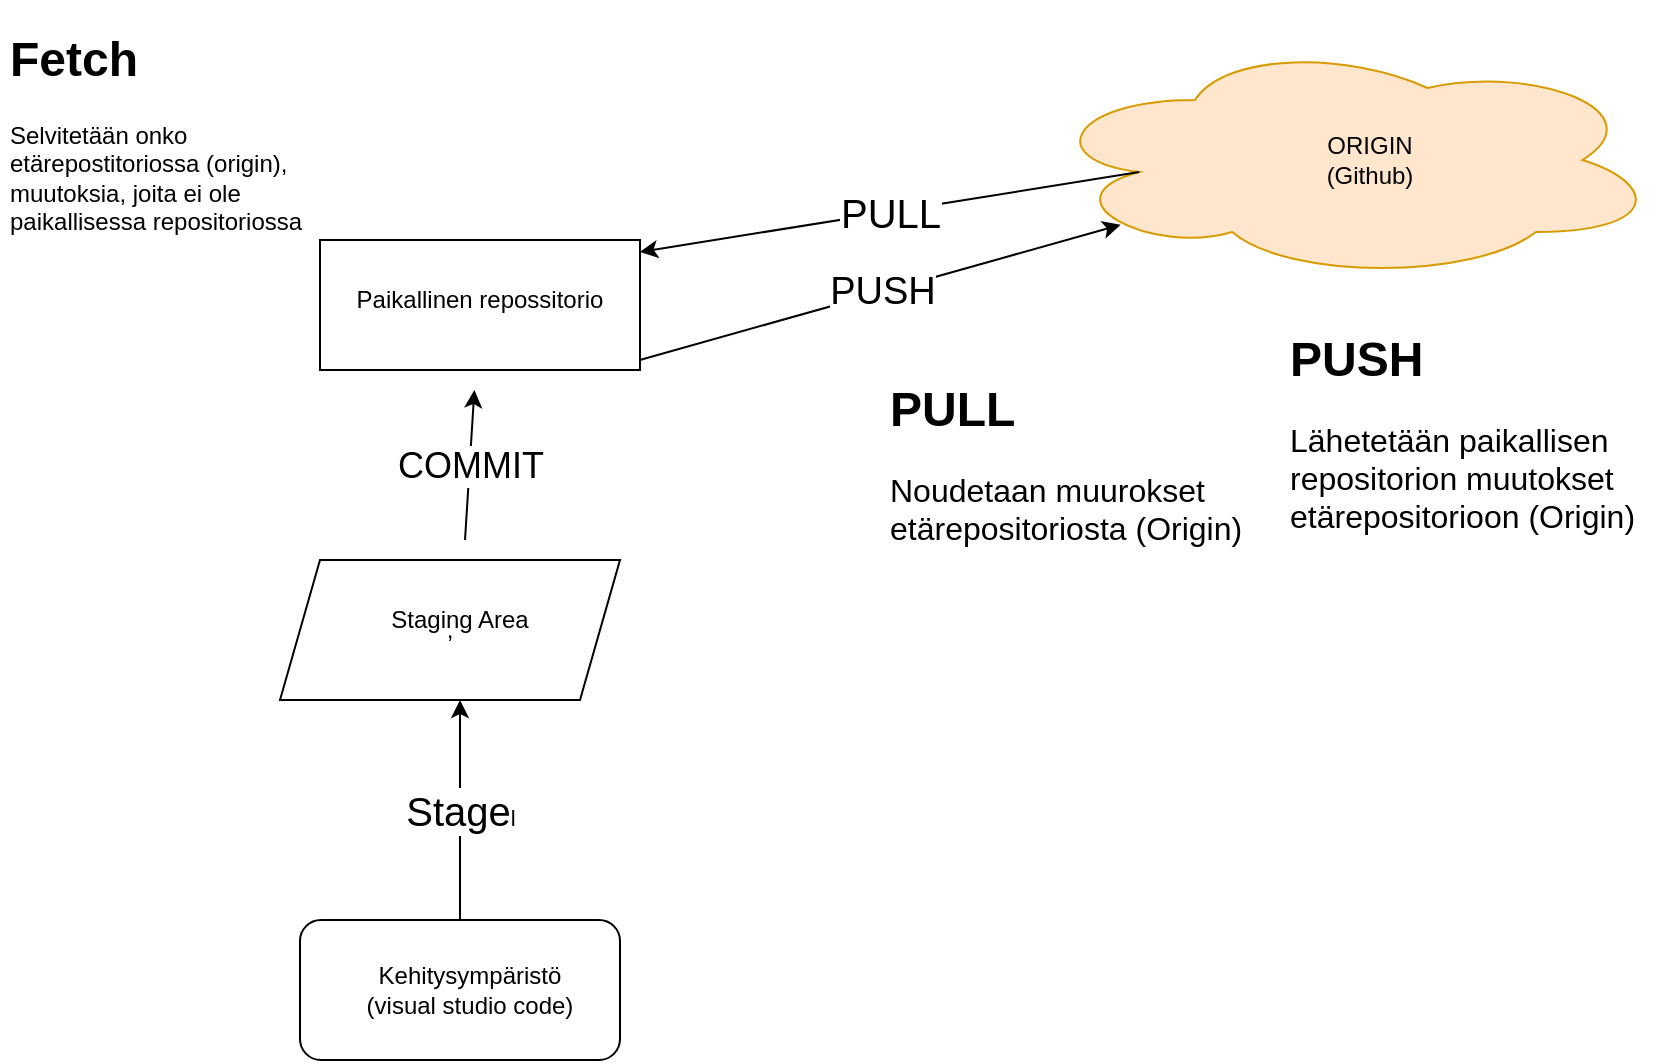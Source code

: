 <mxfile version="14.1.8" type="device"><diagram id="zWy4yHyofRb-ukZl1J7o" name="Page-1"><mxGraphModel dx="1086" dy="1754" grid="1" gridSize="10" guides="1" tooltips="1" connect="1" arrows="1" fold="1" page="1" pageScale="1" pageWidth="850" pageHeight="1100" math="0" shadow="0"><root><mxCell id="0"/><mxCell id="1" parent="0"/><mxCell id="ya2ctmut8YDT2Vokc9G0-1" value="" style="ellipse;shape=cloud;whiteSpace=wrap;html=1;fillColor=#ffe6cc;strokeColor=#d79b00;" vertex="1" parent="1"><mxGeometry x="520" y="10" width="310" height="120" as="geometry"/></mxCell><mxCell id="ya2ctmut8YDT2Vokc9G0-2" value="ORIGIN&lt;br&gt;(Github)" style="text;html=1;strokeColor=none;fillColor=none;align=center;verticalAlign=middle;whiteSpace=wrap;rounded=0;" vertex="1" parent="1"><mxGeometry x="640" y="45" width="90" height="50" as="geometry"/></mxCell><mxCell id="ya2ctmut8YDT2Vokc9G0-3" value="" style="rounded=1;whiteSpace=wrap;html=1;" vertex="1" parent="1"><mxGeometry x="150" y="450" width="160" height="70" as="geometry"/></mxCell><mxCell id="ya2ctmut8YDT2Vokc9G0-4" value="Kehitysympäristö&lt;br&gt;(visual studio code)" style="text;html=1;strokeColor=none;fillColor=none;align=center;verticalAlign=middle;whiteSpace=wrap;rounded=0;" vertex="1" parent="1"><mxGeometry x="150" y="460" width="170" height="50" as="geometry"/></mxCell><mxCell id="ya2ctmut8YDT2Vokc9G0-5" value="," style="shape=parallelogram;perimeter=parallelogramPerimeter;whiteSpace=wrap;html=1;fixedSize=1;" vertex="1" parent="1"><mxGeometry x="140" y="270" width="170" height="70" as="geometry"/></mxCell><mxCell id="ya2ctmut8YDT2Vokc9G0-7" value="Staging Area" style="text;html=1;strokeColor=none;fillColor=none;align=center;verticalAlign=middle;whiteSpace=wrap;rounded=0;" vertex="1" parent="1"><mxGeometry x="140" y="260" width="180" height="80" as="geometry"/></mxCell><mxCell id="ya2ctmut8YDT2Vokc9G0-8" value="" style="rounded=0;whiteSpace=wrap;html=1;" vertex="1" parent="1"><mxGeometry x="160" y="110" width="160" height="65" as="geometry"/></mxCell><mxCell id="ya2ctmut8YDT2Vokc9G0-9" value="Paikallinen repossitorio" style="text;html=1;strokeColor=none;fillColor=none;align=center;verticalAlign=middle;whiteSpace=wrap;rounded=0;" vertex="1" parent="1"><mxGeometry x="120" y="95" width="240" height="90" as="geometry"/></mxCell><mxCell id="ya2ctmut8YDT2Vokc9G0-19" value="" style="endArrow=classic;html=1;exitX=0.5;exitY=0;exitDx=0;exitDy=0;entryX=0.5;entryY=1;entryDx=0;entryDy=0;" edge="1" parent="1" source="ya2ctmut8YDT2Vokc9G0-3" target="ya2ctmut8YDT2Vokc9G0-7"><mxGeometry relative="1" as="geometry"><mxPoint x="180" y="400" as="sourcePoint"/><mxPoint x="280" y="400" as="targetPoint"/><Array as="points"><mxPoint x="230" y="400"/></Array></mxGeometry></mxCell><mxCell id="ya2ctmut8YDT2Vokc9G0-20" value="&lt;font style=&quot;font-size: 20px&quot;&gt;Stage&lt;/font&gt;l" style="edgeLabel;resizable=0;html=1;align=center;verticalAlign=middle;" connectable="0" vertex="1" parent="ya2ctmut8YDT2Vokc9G0-19"><mxGeometry relative="1" as="geometry"/></mxCell><mxCell id="ya2ctmut8YDT2Vokc9G0-23" value="" style="endArrow=classic;html=1;" edge="1" parent="1" source="ya2ctmut8YDT2Vokc9G0-7" target="ya2ctmut8YDT2Vokc9G0-9"><mxGeometry relative="1" as="geometry"><mxPoint x="190" y="220" as="sourcePoint"/><mxPoint x="290" y="220" as="targetPoint"/></mxGeometry></mxCell><mxCell id="ya2ctmut8YDT2Vokc9G0-24" value="&lt;font style=&quot;font-size: 18px&quot;&gt;COMMIT&lt;/font&gt;" style="edgeLabel;resizable=0;html=1;align=center;verticalAlign=middle;" connectable="0" vertex="1" parent="ya2ctmut8YDT2Vokc9G0-23"><mxGeometry relative="1" as="geometry"/></mxCell><mxCell id="ya2ctmut8YDT2Vokc9G0-25" value="" style="endArrow=classic;html=1;exitX=0.833;exitY=0.833;exitDx=0;exitDy=0;exitPerimeter=0;entryX=0.13;entryY=0.77;entryDx=0;entryDy=0;entryPerimeter=0;" edge="1" parent="1" source="ya2ctmut8YDT2Vokc9G0-9" target="ya2ctmut8YDT2Vokc9G0-1"><mxGeometry relative="1" as="geometry"><mxPoint x="390" y="130" as="sourcePoint"/><mxPoint x="490" y="130" as="targetPoint"/><Array as="points"/></mxGeometry></mxCell><mxCell id="ya2ctmut8YDT2Vokc9G0-26" value="&lt;font style=&quot;font-size: 19px&quot;&gt;PUSH&lt;/font&gt;" style="edgeLabel;resizable=0;html=1;align=center;verticalAlign=middle;" connectable="0" vertex="1" parent="ya2ctmut8YDT2Vokc9G0-25"><mxGeometry relative="1" as="geometry"/></mxCell><mxCell id="ya2ctmut8YDT2Vokc9G0-27" value="" style="endArrow=classic;html=1;exitX=0.16;exitY=0.55;exitDx=0;exitDy=0;exitPerimeter=0;entryX=0.833;entryY=0.233;entryDx=0;entryDy=0;entryPerimeter=0;" edge="1" parent="1" source="ya2ctmut8YDT2Vokc9G0-1" target="ya2ctmut8YDT2Vokc9G0-9"><mxGeometry relative="1" as="geometry"><mxPoint x="370" y="110" as="sourcePoint"/><mxPoint x="470" y="110" as="targetPoint"/></mxGeometry></mxCell><mxCell id="ya2ctmut8YDT2Vokc9G0-28" value="&lt;font style=&quot;font-size: 20px&quot;&gt;PULL&lt;/font&gt;" style="edgeLabel;resizable=0;html=1;align=center;verticalAlign=middle;" connectable="0" vertex="1" parent="ya2ctmut8YDT2Vokc9G0-27"><mxGeometry relative="1" as="geometry"/></mxCell><mxCell id="ya2ctmut8YDT2Vokc9G0-29" value="&lt;h1&gt;PULL&lt;/h1&gt;&lt;p&gt;&lt;font style=&quot;font-size: 16px&quot;&gt;Noudetaan muurokset etärepositoriosta (Origin)&lt;/font&gt;&lt;/p&gt;" style="text;html=1;strokeColor=none;fillColor=none;spacing=5;spacingTop=-20;whiteSpace=wrap;overflow=hidden;rounded=0;" vertex="1" parent="1"><mxGeometry x="440" y="175" width="190" height="120" as="geometry"/></mxCell><mxCell id="ya2ctmut8YDT2Vokc9G0-31" value="&lt;h1&gt;PUSH&lt;/h1&gt;&lt;p&gt;&lt;font style=&quot;font-size: 16px&quot;&gt;Lähetetään paikallisen repositorion muutokset etärepositorioon (Origin)&lt;/font&gt;&lt;/p&gt;" style="text;html=1;strokeColor=none;fillColor=none;spacing=5;spacingTop=-20;whiteSpace=wrap;overflow=hidden;rounded=0;" vertex="1" parent="1"><mxGeometry x="640" y="150" width="190" height="120" as="geometry"/></mxCell><mxCell id="ya2ctmut8YDT2Vokc9G0-33" value="&lt;h1&gt;Fetch&lt;/h1&gt;&lt;p&gt;Selvitetään onko etärepostitoriossa (origin), muutoksia, joita ei ole paikallisessa repositoriossa&lt;/p&gt;" style="text;html=1;strokeColor=none;fillColor=none;spacing=5;spacingTop=-20;whiteSpace=wrap;overflow=hidden;rounded=0;" vertex="1" parent="1"><mxGeometry width="190" height="120" as="geometry"/></mxCell></root></mxGraphModel></diagram></mxfile>